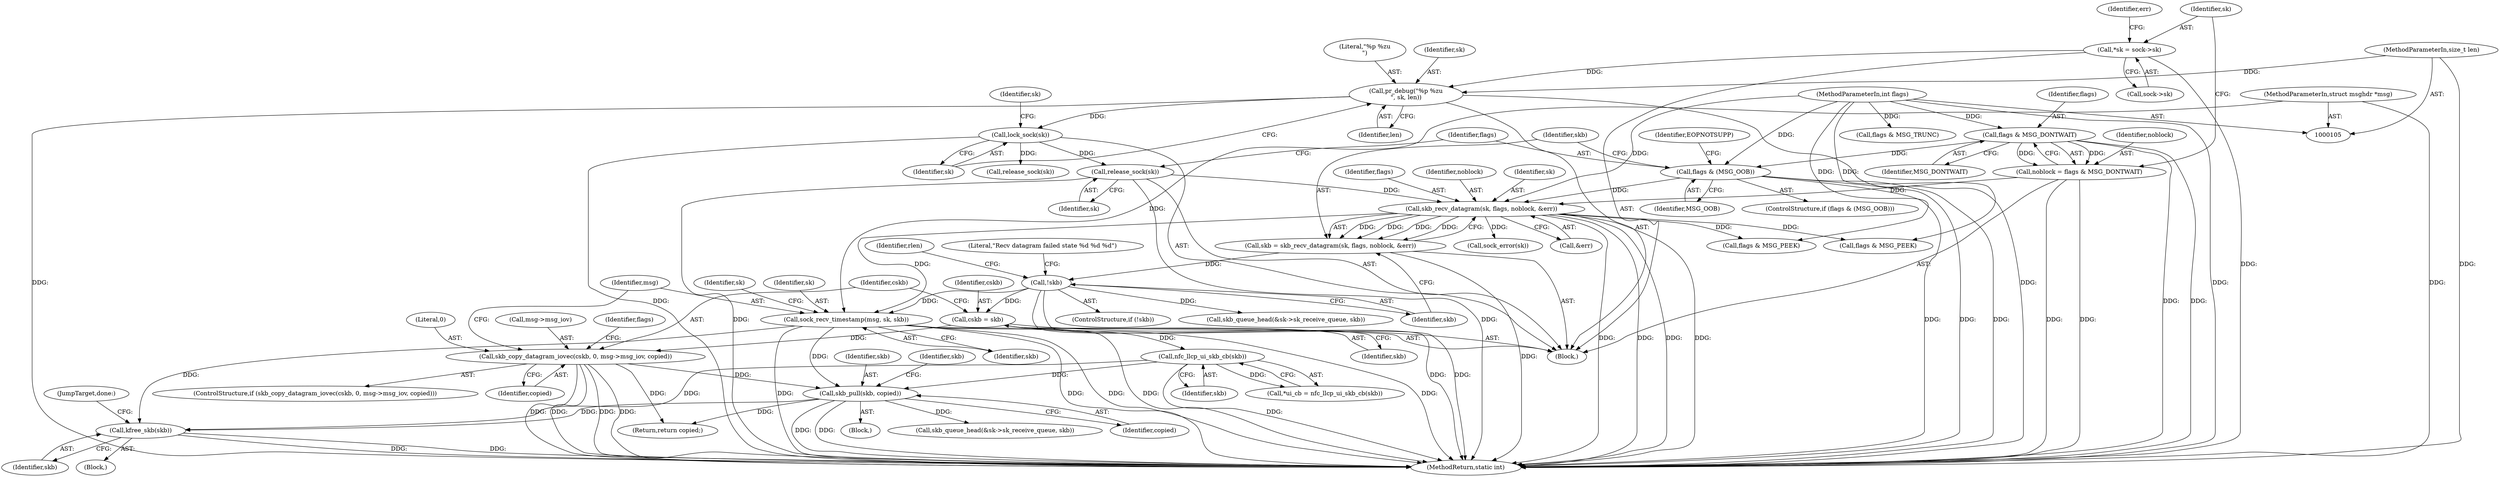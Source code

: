 digraph "0_linux_f3d3342602f8bcbf37d7c46641cb9bca7618eb1c_24@API" {
"1000337" [label="(Call,kfree_skb(skb))"];
"1000225" [label="(Call,sock_recv_timestamp(msg, sk, skb))"];
"1000108" [label="(MethodParameterIn,struct msghdr *msg)"];
"1000166" [label="(Call,skb_recv_datagram(sk, flags, noblock, &err))"];
"1000155" [label="(Call,release_sock(sk))"];
"1000136" [label="(Call,lock_sock(sk))"];
"1000132" [label="(Call,pr_debug(\"%p %zu\n\", sk, len))"];
"1000119" [label="(Call,*sk = sock->sk)"];
"1000109" [label="(MethodParameterIn,size_t len)"];
"1000158" [label="(Call,flags & (MSG_OOB))"];
"1000115" [label="(Call,flags & MSG_DONTWAIT)"];
"1000110" [label="(MethodParameterIn,int flags)"];
"1000113" [label="(Call,noblock = flags & MSG_DONTWAIT)"];
"1000173" [label="(Call,!skb)"];
"1000164" [label="(Call,skb = skb_recv_datagram(sk, flags, noblock, &err))"];
"1000322" [label="(Call,skb_pull(skb, copied))"];
"1000243" [label="(Call,nfc_llcp_ui_skb_cb(skb))"];
"1000203" [label="(Call,skb_copy_datagram_iovec(cskb, 0, msg->msg_iov, copied))"];
"1000199" [label="(Call,cskb = skb)"];
"1000166" [label="(Call,skb_recv_datagram(sk, flags, noblock, &err))"];
"1000206" [label="(Call,msg->msg_iov)"];
"1000177" [label="(Literal,\"Recv datagram failed state %d %d %d\")"];
"1000322" [label="(Call,skb_pull(skb, copied))"];
"1000117" [label="(Identifier,MSG_DONTWAIT)"];
"1000121" [label="(Call,sock->sk)"];
"1000142" [label="(Identifier,sk)"];
"1000299" [label="(Call,flags & MSG_PEEK)"];
"1000321" [label="(Block,)"];
"1000203" [label="(Call,skb_copy_datagram_iovec(cskb, 0, msg->msg_iov, copied))"];
"1000137" [label="(Identifier,sk)"];
"1000130" [label="(Identifier,err)"];
"1000111" [label="(Block,)"];
"1000244" [label="(Identifier,skb)"];
"1000330" [label="(Call,skb_queue_head(&sk->sk_receive_queue, skb))"];
"1000347" [label="(Call,flags & MSG_TRUNC)"];
"1000324" [label="(Identifier,copied)"];
"1000168" [label="(Identifier,flags)"];
"1000155" [label="(Call,release_sock(sk))"];
"1000214" [label="(Identifier,flags)"];
"1000202" [label="(ControlStructure,if (skb_copy_datagram_iovec(cskb, 0, msg->msg_iov, copied)))"];
"1000233" [label="(Identifier,sk)"];
"1000151" [label="(Call,release_sock(sk))"];
"1000163" [label="(Identifier,EOPNOTSUPP)"];
"1000173" [label="(Call,!skb)"];
"1000228" [label="(Identifier,skb)"];
"1000108" [label="(MethodParameterIn,struct msghdr *msg)"];
"1000113" [label="(Call,noblock = flags & MSG_DONTWAIT)"];
"1000172" [label="(ControlStructure,if (!skb))"];
"1000158" [label="(Call,flags & (MSG_OOB))"];
"1000213" [label="(Call,flags & MSG_PEEK)"];
"1000241" [label="(Call,*ui_cb = nfc_llcp_ui_skb_cb(skb))"];
"1000227" [label="(Identifier,sk)"];
"1000160" [label="(Identifier,MSG_OOB)"];
"1000182" [label="(Call,sock_error(sk))"];
"1000201" [label="(Identifier,skb)"];
"1000216" [label="(Call,skb_queue_head(&sk->sk_receive_queue, skb))"];
"1000243" [label="(Call,nfc_llcp_ui_skb_cb(skb))"];
"1000115" [label="(Call,flags & MSG_DONTWAIT)"];
"1000200" [label="(Identifier,cskb)"];
"1000135" [label="(Identifier,len)"];
"1000169" [label="(Identifier,noblock)"];
"1000170" [label="(Call,&err)"];
"1000114" [label="(Identifier,noblock)"];
"1000205" [label="(Literal,0)"];
"1000119" [label="(Call,*sk = sock->sk)"];
"1000199" [label="(Call,cskb = skb)"];
"1000209" [label="(Identifier,copied)"];
"1000323" [label="(Identifier,skb)"];
"1000195" [label="(Identifier,rlen)"];
"1000136" [label="(Call,lock_sock(sk))"];
"1000338" [label="(Identifier,skb)"];
"1000120" [label="(Identifier,sk)"];
"1000165" [label="(Identifier,skb)"];
"1000159" [label="(Identifier,flags)"];
"1000204" [label="(Identifier,cskb)"];
"1000174" [label="(Identifier,skb)"];
"1000132" [label="(Call,pr_debug(\"%p %zu\n\", sk, len))"];
"1000133" [label="(Literal,\"%p %zu\n\")"];
"1000157" [label="(ControlStructure,if (flags & (MSG_OOB)))"];
"1000225" [label="(Call,sock_recv_timestamp(msg, sk, skb))"];
"1000109" [label="(MethodParameterIn,size_t len)"];
"1000116" [label="(Identifier,flags)"];
"1000167" [label="(Identifier,sk)"];
"1000327" [label="(Identifier,skb)"];
"1000302" [label="(Block,)"];
"1000164" [label="(Call,skb = skb_recv_datagram(sk, flags, noblock, &err))"];
"1000355" [label="(MethodReturn,static int)"];
"1000339" [label="(JumpTarget,done:)"];
"1000353" [label="(Return,return copied;)"];
"1000134" [label="(Identifier,sk)"];
"1000156" [label="(Identifier,sk)"];
"1000226" [label="(Identifier,msg)"];
"1000337" [label="(Call,kfree_skb(skb))"];
"1000110" [label="(MethodParameterIn,int flags)"];
"1000337" -> "1000302"  [label="AST: "];
"1000337" -> "1000338"  [label="CFG: "];
"1000338" -> "1000337"  [label="AST: "];
"1000339" -> "1000337"  [label="CFG: "];
"1000337" -> "1000355"  [label="DDG: "];
"1000337" -> "1000355"  [label="DDG: "];
"1000225" -> "1000337"  [label="DDG: "];
"1000322" -> "1000337"  [label="DDG: "];
"1000243" -> "1000337"  [label="DDG: "];
"1000225" -> "1000111"  [label="AST: "];
"1000225" -> "1000228"  [label="CFG: "];
"1000226" -> "1000225"  [label="AST: "];
"1000227" -> "1000225"  [label="AST: "];
"1000228" -> "1000225"  [label="AST: "];
"1000233" -> "1000225"  [label="CFG: "];
"1000225" -> "1000355"  [label="DDG: "];
"1000225" -> "1000355"  [label="DDG: "];
"1000225" -> "1000355"  [label="DDG: "];
"1000225" -> "1000355"  [label="DDG: "];
"1000108" -> "1000225"  [label="DDG: "];
"1000166" -> "1000225"  [label="DDG: "];
"1000173" -> "1000225"  [label="DDG: "];
"1000225" -> "1000243"  [label="DDG: "];
"1000225" -> "1000322"  [label="DDG: "];
"1000108" -> "1000105"  [label="AST: "];
"1000108" -> "1000355"  [label="DDG: "];
"1000166" -> "1000164"  [label="AST: "];
"1000166" -> "1000170"  [label="CFG: "];
"1000167" -> "1000166"  [label="AST: "];
"1000168" -> "1000166"  [label="AST: "];
"1000169" -> "1000166"  [label="AST: "];
"1000170" -> "1000166"  [label="AST: "];
"1000164" -> "1000166"  [label="CFG: "];
"1000166" -> "1000355"  [label="DDG: "];
"1000166" -> "1000355"  [label="DDG: "];
"1000166" -> "1000355"  [label="DDG: "];
"1000166" -> "1000355"  [label="DDG: "];
"1000166" -> "1000164"  [label="DDG: "];
"1000166" -> "1000164"  [label="DDG: "];
"1000166" -> "1000164"  [label="DDG: "];
"1000166" -> "1000164"  [label="DDG: "];
"1000155" -> "1000166"  [label="DDG: "];
"1000158" -> "1000166"  [label="DDG: "];
"1000110" -> "1000166"  [label="DDG: "];
"1000113" -> "1000166"  [label="DDG: "];
"1000166" -> "1000182"  [label="DDG: "];
"1000166" -> "1000213"  [label="DDG: "];
"1000166" -> "1000299"  [label="DDG: "];
"1000155" -> "1000111"  [label="AST: "];
"1000155" -> "1000156"  [label="CFG: "];
"1000156" -> "1000155"  [label="AST: "];
"1000159" -> "1000155"  [label="CFG: "];
"1000155" -> "1000355"  [label="DDG: "];
"1000155" -> "1000355"  [label="DDG: "];
"1000136" -> "1000155"  [label="DDG: "];
"1000136" -> "1000111"  [label="AST: "];
"1000136" -> "1000137"  [label="CFG: "];
"1000137" -> "1000136"  [label="AST: "];
"1000142" -> "1000136"  [label="CFG: "];
"1000136" -> "1000355"  [label="DDG: "];
"1000132" -> "1000136"  [label="DDG: "];
"1000136" -> "1000151"  [label="DDG: "];
"1000132" -> "1000111"  [label="AST: "];
"1000132" -> "1000135"  [label="CFG: "];
"1000133" -> "1000132"  [label="AST: "];
"1000134" -> "1000132"  [label="AST: "];
"1000135" -> "1000132"  [label="AST: "];
"1000137" -> "1000132"  [label="CFG: "];
"1000132" -> "1000355"  [label="DDG: "];
"1000132" -> "1000355"  [label="DDG: "];
"1000119" -> "1000132"  [label="DDG: "];
"1000109" -> "1000132"  [label="DDG: "];
"1000119" -> "1000111"  [label="AST: "];
"1000119" -> "1000121"  [label="CFG: "];
"1000120" -> "1000119"  [label="AST: "];
"1000121" -> "1000119"  [label="AST: "];
"1000130" -> "1000119"  [label="CFG: "];
"1000119" -> "1000355"  [label="DDG: "];
"1000109" -> "1000105"  [label="AST: "];
"1000109" -> "1000355"  [label="DDG: "];
"1000158" -> "1000157"  [label="AST: "];
"1000158" -> "1000160"  [label="CFG: "];
"1000159" -> "1000158"  [label="AST: "];
"1000160" -> "1000158"  [label="AST: "];
"1000163" -> "1000158"  [label="CFG: "];
"1000165" -> "1000158"  [label="CFG: "];
"1000158" -> "1000355"  [label="DDG: "];
"1000158" -> "1000355"  [label="DDG: "];
"1000158" -> "1000355"  [label="DDG: "];
"1000115" -> "1000158"  [label="DDG: "];
"1000110" -> "1000158"  [label="DDG: "];
"1000115" -> "1000113"  [label="AST: "];
"1000115" -> "1000117"  [label="CFG: "];
"1000116" -> "1000115"  [label="AST: "];
"1000117" -> "1000115"  [label="AST: "];
"1000113" -> "1000115"  [label="CFG: "];
"1000115" -> "1000355"  [label="DDG: "];
"1000115" -> "1000355"  [label="DDG: "];
"1000115" -> "1000113"  [label="DDG: "];
"1000115" -> "1000113"  [label="DDG: "];
"1000110" -> "1000115"  [label="DDG: "];
"1000110" -> "1000105"  [label="AST: "];
"1000110" -> "1000355"  [label="DDG: "];
"1000110" -> "1000213"  [label="DDG: "];
"1000110" -> "1000299"  [label="DDG: "];
"1000110" -> "1000347"  [label="DDG: "];
"1000113" -> "1000111"  [label="AST: "];
"1000114" -> "1000113"  [label="AST: "];
"1000120" -> "1000113"  [label="CFG: "];
"1000113" -> "1000355"  [label="DDG: "];
"1000113" -> "1000355"  [label="DDG: "];
"1000173" -> "1000172"  [label="AST: "];
"1000173" -> "1000174"  [label="CFG: "];
"1000174" -> "1000173"  [label="AST: "];
"1000177" -> "1000173"  [label="CFG: "];
"1000195" -> "1000173"  [label="CFG: "];
"1000173" -> "1000355"  [label="DDG: "];
"1000173" -> "1000355"  [label="DDG: "];
"1000164" -> "1000173"  [label="DDG: "];
"1000173" -> "1000199"  [label="DDG: "];
"1000173" -> "1000216"  [label="DDG: "];
"1000164" -> "1000111"  [label="AST: "];
"1000165" -> "1000164"  [label="AST: "];
"1000174" -> "1000164"  [label="CFG: "];
"1000164" -> "1000355"  [label="DDG: "];
"1000322" -> "1000321"  [label="AST: "];
"1000322" -> "1000324"  [label="CFG: "];
"1000323" -> "1000322"  [label="AST: "];
"1000324" -> "1000322"  [label="AST: "];
"1000327" -> "1000322"  [label="CFG: "];
"1000322" -> "1000355"  [label="DDG: "];
"1000322" -> "1000355"  [label="DDG: "];
"1000243" -> "1000322"  [label="DDG: "];
"1000203" -> "1000322"  [label="DDG: "];
"1000322" -> "1000330"  [label="DDG: "];
"1000322" -> "1000353"  [label="DDG: "];
"1000243" -> "1000241"  [label="AST: "];
"1000243" -> "1000244"  [label="CFG: "];
"1000244" -> "1000243"  [label="AST: "];
"1000241" -> "1000243"  [label="CFG: "];
"1000243" -> "1000355"  [label="DDG: "];
"1000243" -> "1000241"  [label="DDG: "];
"1000203" -> "1000202"  [label="AST: "];
"1000203" -> "1000209"  [label="CFG: "];
"1000204" -> "1000203"  [label="AST: "];
"1000205" -> "1000203"  [label="AST: "];
"1000206" -> "1000203"  [label="AST: "];
"1000209" -> "1000203"  [label="AST: "];
"1000214" -> "1000203"  [label="CFG: "];
"1000226" -> "1000203"  [label="CFG: "];
"1000203" -> "1000355"  [label="DDG: "];
"1000203" -> "1000355"  [label="DDG: "];
"1000203" -> "1000355"  [label="DDG: "];
"1000203" -> "1000355"  [label="DDG: "];
"1000199" -> "1000203"  [label="DDG: "];
"1000203" -> "1000353"  [label="DDG: "];
"1000199" -> "1000111"  [label="AST: "];
"1000199" -> "1000201"  [label="CFG: "];
"1000200" -> "1000199"  [label="AST: "];
"1000201" -> "1000199"  [label="AST: "];
"1000204" -> "1000199"  [label="CFG: "];
"1000199" -> "1000355"  [label="DDG: "];
}
